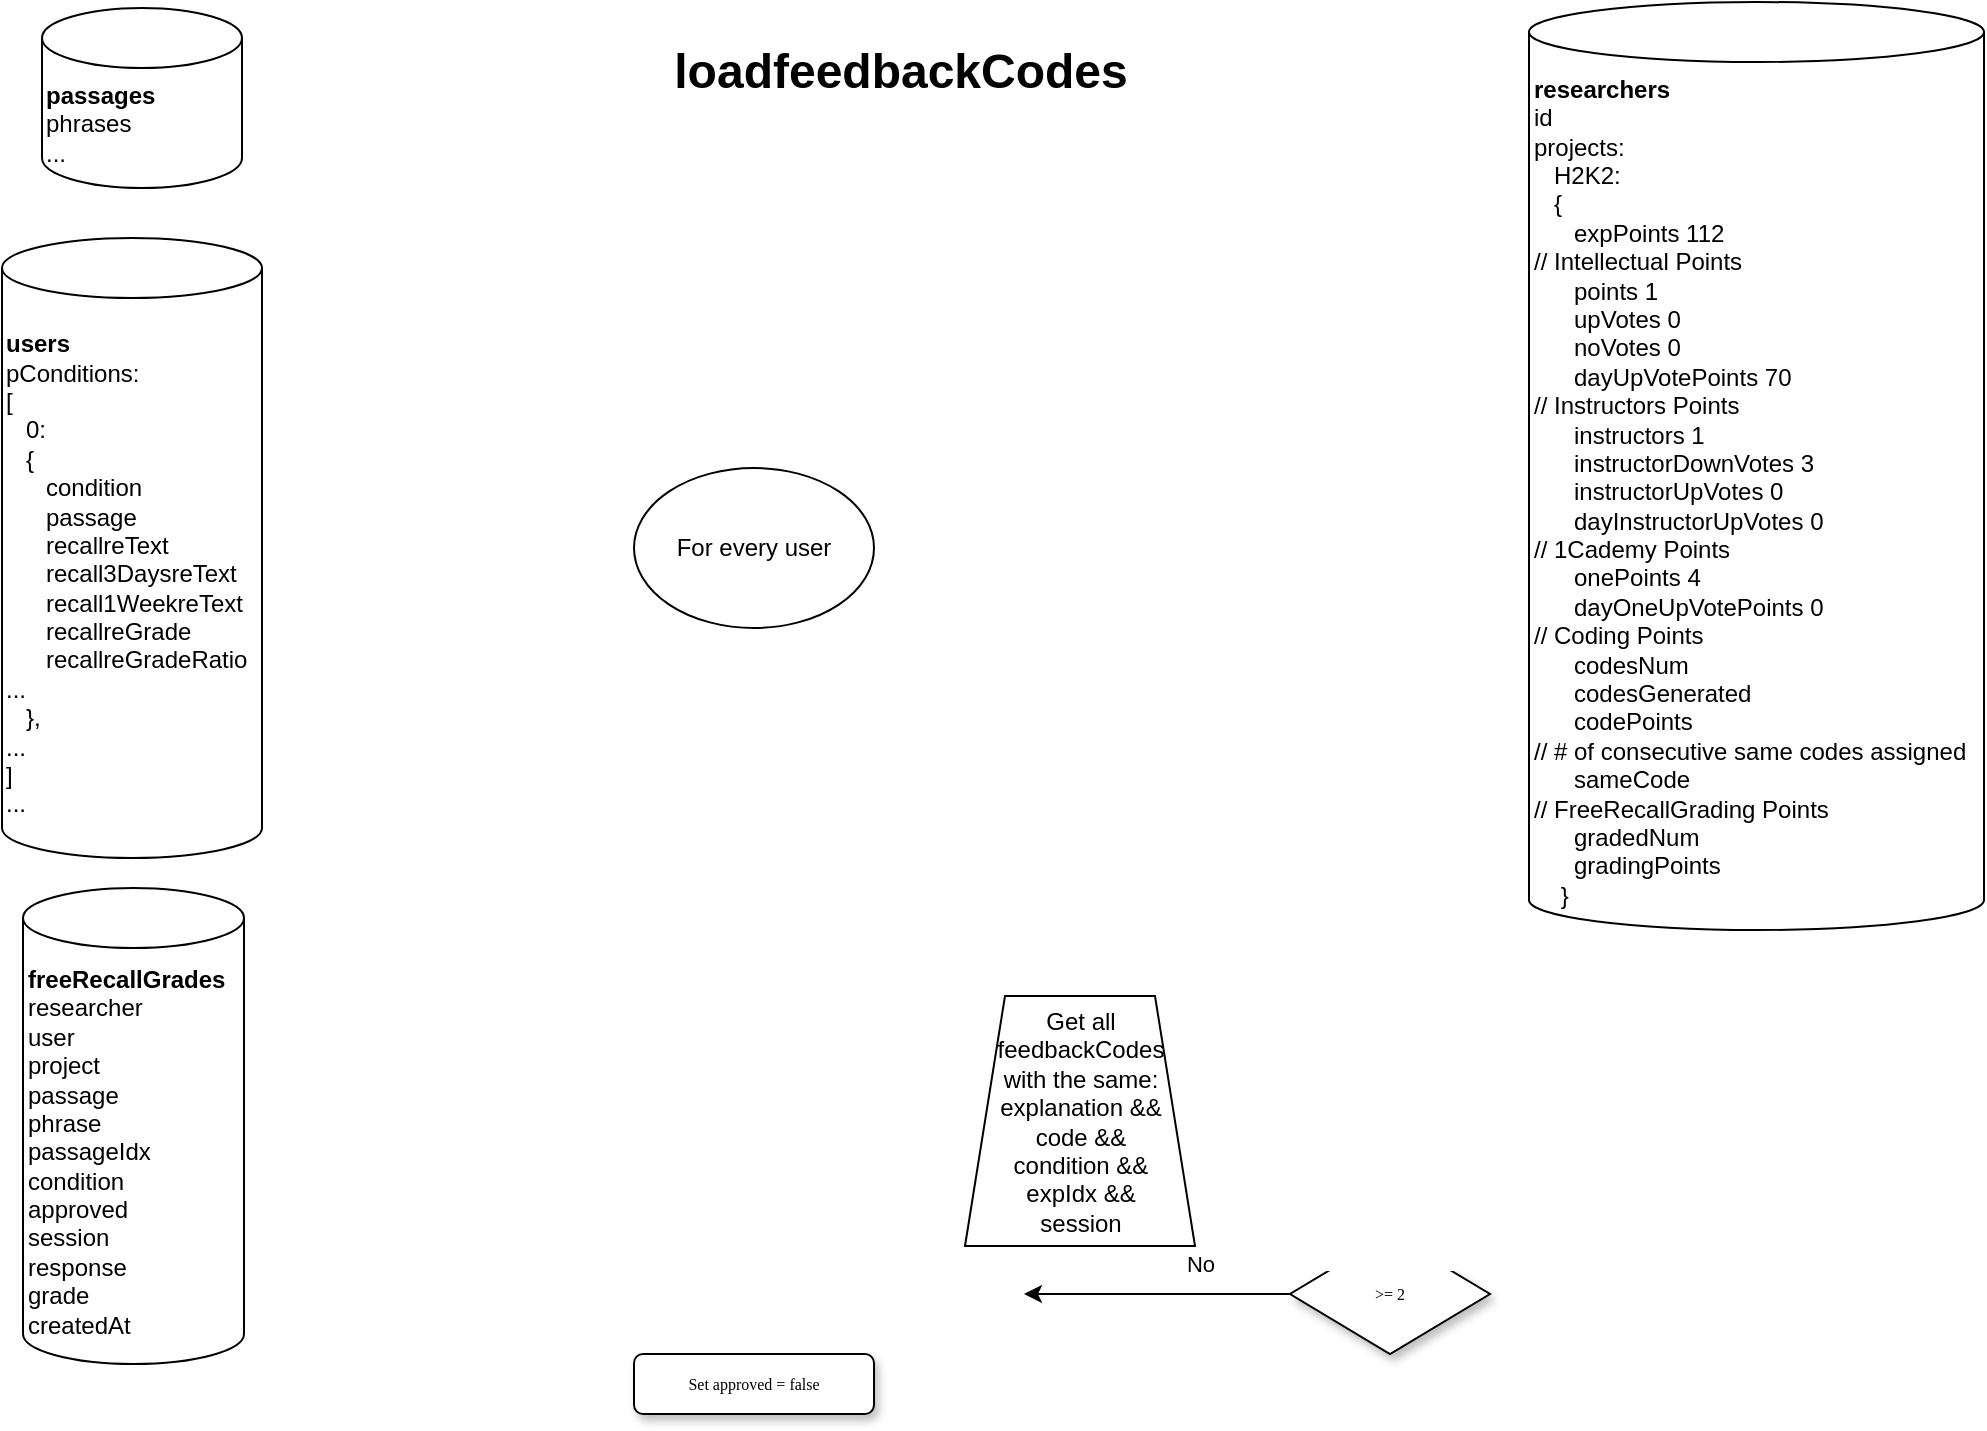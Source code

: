 <mxfile>
    <diagram id="vwbJsP5kCBEH-EEFsKNK" name="Page-1">
        <mxGraphModel dx="969" dy="331" grid="1" gridSize="10" guides="1" tooltips="1" connect="1" arrows="1" fold="1" page="1" pageScale="1" pageWidth="850" pageHeight="1100" math="0" shadow="0">
            <root>
                <mxCell id="0"/>
                <mxCell id="1" parent="0"/>
                <mxCell id="3" value="&lt;b&gt;passages&lt;/b&gt;&lt;br&gt;&lt;div&gt;phrases&lt;/div&gt;&lt;div&gt;...&lt;/div&gt;" style="shape=cylinder3;whiteSpace=wrap;html=1;boundedLbl=1;backgroundOutline=1;size=15;align=left;" parent="1" vertex="1">
                    <mxGeometry x="69" y="73" width="100" height="90" as="geometry"/>
                </mxCell>
                <mxCell id="5" value="&lt;b&gt;freeRecallGrades&lt;/b&gt;&lt;br&gt;&lt;div&gt;researcher&lt;/div&gt;&lt;div&gt;user&lt;br&gt;&lt;/div&gt;&lt;div&gt;project&lt;/div&gt;&lt;div&gt;passage&lt;/div&gt;&lt;div&gt;phrase&lt;/div&gt;&lt;div&gt;&lt;span&gt;passageIdx&lt;/span&gt;&lt;br&gt;&lt;/div&gt;&lt;div&gt;&lt;span&gt;condition&lt;/span&gt;&lt;/div&gt;&lt;div&gt;&lt;span&gt;approved&lt;/span&gt;&lt;br&gt;&lt;/div&gt;&lt;div&gt;&lt;span&gt;session&lt;/span&gt;&lt;br&gt;&lt;/div&gt;&lt;div&gt;response&lt;/div&gt;&lt;div&gt;grade&lt;/div&gt;&lt;div&gt;createdAt&lt;/div&gt;" style="shape=cylinder3;whiteSpace=wrap;html=1;boundedLbl=1;backgroundOutline=1;size=15;align=left;" parent="1" vertex="1">
                    <mxGeometry x="59.5" y="513" width="110.5" height="238" as="geometry"/>
                </mxCell>
                <mxCell id="16" value="Get all feedbackCodes&lt;br&gt;with the same:&lt;br&gt;explanation &amp;amp;&amp;amp;&lt;br&gt;code &amp;amp;&amp;amp;&lt;br&gt;condition &amp;amp;&amp;amp;&lt;br&gt;expIdx &amp;amp;&amp;amp;&lt;br&gt;session" style="shape=trapezoid;perimeter=trapezoidPerimeter;whiteSpace=wrap;html=1;fixedSize=1;" parent="1" vertex="1">
                    <mxGeometry x="530.5" y="567" width="115" height="125" as="geometry"/>
                </mxCell>
                <mxCell id="19" style="edgeStyle=orthogonalEdgeStyle;rounded=0;orthogonalLoop=1;jettySize=auto;html=1;" parent="1" source="22" edge="1">
                    <mxGeometry relative="1" as="geometry">
                        <mxPoint x="560" y="716" as="targetPoint"/>
                    </mxGeometry>
                </mxCell>
                <mxCell id="20" value="No" style="edgeLabel;html=1;align=center;verticalAlign=middle;resizable=0;points=[];" parent="19" connectable="0" vertex="1">
                    <mxGeometry x="-0.325" y="-1" relative="1" as="geometry">
                        <mxPoint y="-14" as="offset"/>
                    </mxGeometry>
                </mxCell>
                <mxCell id="22" value="&amp;gt;= 2" style="rhombus;whiteSpace=wrap;html=1;rounded=0;shadow=1;labelBackgroundColor=none;strokeWidth=1;fontFamily=Verdana;fontSize=8;align=center;" parent="1" vertex="1">
                    <mxGeometry x="693" y="686" width="100" height="60" as="geometry"/>
                </mxCell>
                <mxCell id="25" value="Set approved = false" style="rounded=1;whiteSpace=wrap;html=1;shadow=1;labelBackgroundColor=none;strokeWidth=1;fontFamily=Verdana;fontSize=8;align=center;" parent="1" vertex="1">
                    <mxGeometry x="365" y="746" width="120" height="30" as="geometry"/>
                </mxCell>
                <mxCell id="26" value="&lt;b&gt;researchers&lt;/b&gt;&lt;br&gt;id&lt;br&gt;projects:&lt;br&gt;&amp;nbsp; &amp;nbsp;H2K2:&lt;br&gt;&amp;nbsp; &amp;nbsp;{&lt;br&gt;&amp;nbsp; &amp;nbsp; &amp;nbsp; expPoints 112&lt;br&gt;// Intellectual Points&lt;br&gt;&amp;nbsp; &amp;nbsp; &amp;nbsp; points 1&lt;br&gt;&amp;nbsp; &amp;nbsp; &amp;nbsp; upVotes 0&amp;nbsp;&lt;br&gt;&amp;nbsp; &amp;nbsp; &amp;nbsp; noVotes 0&lt;br&gt;&lt;div&gt;&amp;nbsp; &amp;nbsp; &amp;nbsp; dayUpVotePoints 70&amp;nbsp;&lt;/div&gt;// Instructors&amp;nbsp;Points&lt;br&gt;&amp;nbsp; &amp;nbsp; &amp;nbsp; instructors 1&lt;br&gt;&amp;nbsp; &amp;nbsp; &amp;nbsp; instructorDownVotes 3&lt;br&gt;&amp;nbsp; &amp;nbsp; &amp;nbsp; instructorUpVotes 0&lt;br&gt;&amp;nbsp; &amp;nbsp; &amp;nbsp;&amp;nbsp;dayInstructorUpVotes 0&lt;br&gt;&lt;div&gt;&lt;/div&gt;// 1Cademy&amp;nbsp;Points&lt;br&gt;&amp;nbsp; &amp;nbsp; &amp;nbsp; onePoints 4&lt;br&gt;&amp;nbsp; &amp;nbsp; &amp;nbsp; dayOneUpVotePoints 0&lt;br&gt;// Coding Points&lt;br&gt;&amp;nbsp; &amp;nbsp; &amp;nbsp; codesNum&lt;br&gt;&amp;nbsp; &amp;nbsp; &amp;nbsp; codesGenerated&lt;br&gt;&amp;nbsp; &amp;nbsp; &amp;nbsp; codePoints&lt;br&gt;// # of consecutive same codes assigned&lt;br&gt;&amp;nbsp; &amp;nbsp; &amp;nbsp; sameCode&lt;br&gt;// FreeRecallGrading Points&lt;br&gt;&amp;nbsp; &amp;nbsp; &amp;nbsp; gradedNum&lt;br&gt;&amp;nbsp; &amp;nbsp; &amp;nbsp; gradingPoints&lt;br&gt;&amp;nbsp; &amp;nbsp; }" style="shape=cylinder3;whiteSpace=wrap;html=1;boundedLbl=1;backgroundOutline=1;size=15;align=left;" parent="1" vertex="1">
                    <mxGeometry x="812.5" y="70" width="227.5" height="464" as="geometry"/>
                </mxCell>
                <mxCell id="33" value="&lt;h1&gt;loadfeedbackCodes&lt;/h1&gt;" style="text;html=1;resizable=0;autosize=1;align=center;verticalAlign=middle;points=[];fillColor=none;strokeColor=none;rounded=0;" parent="1" vertex="1">
                    <mxGeometry x="377.5" y="80" width="240" height="50" as="geometry"/>
                </mxCell>
                <mxCell id="34" value="&lt;b&gt;users&lt;/b&gt;&lt;br&gt;&lt;div&gt;&lt;span&gt;pConditions:&lt;/span&gt;&lt;/div&gt;&lt;div&gt;&lt;span&gt;[&lt;/span&gt;&lt;/div&gt;&lt;div&gt;&lt;span&gt;&amp;nbsp; &amp;nbsp;0:&lt;/span&gt;&lt;/div&gt;&lt;div&gt;&lt;span&gt;&amp;nbsp; &amp;nbsp;{&lt;/span&gt;&lt;/div&gt;&lt;div&gt;&lt;span&gt;&amp;nbsp; &amp;nbsp; &amp;nbsp; condition&lt;/span&gt;&lt;/div&gt;&lt;div&gt;&lt;span&gt;&amp;nbsp; &amp;nbsp; &amp;nbsp; passage&lt;/span&gt;&lt;/div&gt;&lt;div&gt;&amp;nbsp; &amp;nbsp; &amp;nbsp; recallreText&lt;/div&gt;&amp;nbsp; &amp;nbsp; &amp;nbsp; recall3DaysreText&lt;div&gt;&amp;nbsp; &amp;nbsp; &amp;nbsp; recall1WeekreText&lt;/div&gt;&lt;div&gt;&amp;nbsp; &amp;nbsp; &amp;nbsp; recallreGrade&lt;/div&gt;&lt;div&gt;&amp;nbsp; &amp;nbsp; &amp;nbsp; recallreGradeRatio&lt;/div&gt;&lt;div&gt;...&lt;/div&gt;&lt;div&gt;&lt;span&gt;&amp;nbsp; &amp;nbsp;},&lt;/span&gt;&lt;/div&gt;&lt;div&gt;&lt;span&gt;...&lt;/span&gt;&lt;/div&gt;&lt;div&gt;&lt;span&gt;]&lt;/span&gt;&lt;/div&gt;&lt;div&gt;&lt;span&gt;...&lt;/span&gt;&lt;br&gt;&lt;/div&gt;" style="shape=cylinder3;whiteSpace=wrap;html=1;boundedLbl=1;backgroundOutline=1;size=15;align=left;" parent="1" vertex="1">
                    <mxGeometry x="49" y="188" width="130" height="310" as="geometry"/>
                </mxCell>
                <mxCell id="35" value="For every user" style="ellipse;whiteSpace=wrap;html=1;" parent="1" vertex="1">
                    <mxGeometry x="365" y="303" width="120" height="80" as="geometry"/>
                </mxCell>
            </root>
        </mxGraphModel>
    </diagram>
</mxfile>